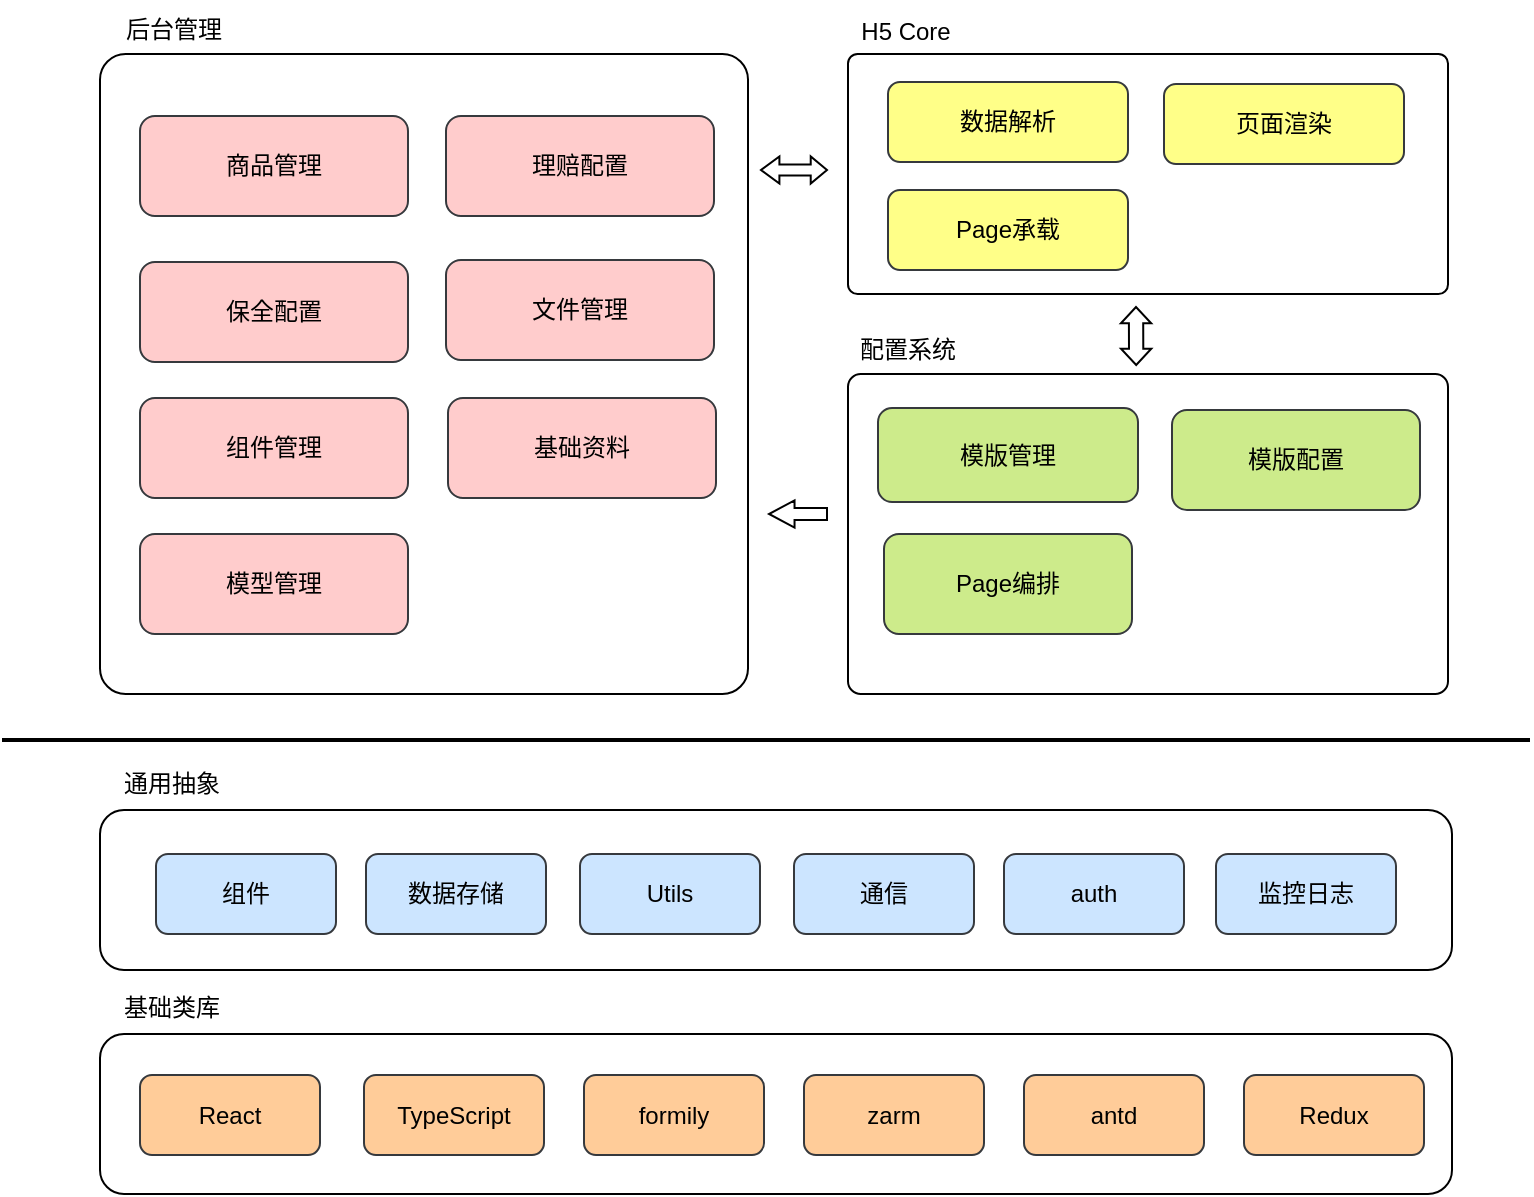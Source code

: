 <mxfile version="22.1.18" type="github">
  <diagram name="第 1 页" id="2Fe4VwH8d8XT4GJ6tFrV">
    <mxGraphModel dx="1242" dy="707" grid="1" gridSize="10" guides="1" tooltips="1" connect="1" arrows="1" fold="1" page="1" pageScale="1" pageWidth="827" pageHeight="1700" math="0" shadow="0">
      <root>
        <mxCell id="0" />
        <mxCell id="1" parent="0" />
        <mxCell id="oECJ8RghUKUZkp7YTJGn-21" value="" style="rounded=1;whiteSpace=wrap;html=1;" vertex="1" parent="1">
          <mxGeometry x="81" y="465" width="676" height="80" as="geometry" />
        </mxCell>
        <mxCell id="oECJ8RghUKUZkp7YTJGn-17" value="" style="rounded=1;whiteSpace=wrap;html=1;" vertex="1" parent="1">
          <mxGeometry x="81" y="577" width="676" height="80" as="geometry" />
        </mxCell>
        <mxCell id="oECJ8RghUKUZkp7YTJGn-1" value="React" style="rounded=1;whiteSpace=wrap;html=1;fillColor=#ffcc99;strokeColor=#36393d;" vertex="1" parent="1">
          <mxGeometry x="101" y="597.5" width="90" height="40" as="geometry" />
        </mxCell>
        <mxCell id="oECJ8RghUKUZkp7YTJGn-2" value="TypeScript" style="rounded=1;whiteSpace=wrap;html=1;fillColor=#ffcc99;strokeColor=#36393d;" vertex="1" parent="1">
          <mxGeometry x="213" y="597.5" width="90" height="40" as="geometry" />
        </mxCell>
        <mxCell id="oECJ8RghUKUZkp7YTJGn-3" value="formily" style="rounded=1;whiteSpace=wrap;html=1;fillColor=#ffcc99;strokeColor=#36393d;" vertex="1" parent="1">
          <mxGeometry x="323" y="597.5" width="90" height="40" as="geometry" />
        </mxCell>
        <mxCell id="oECJ8RghUKUZkp7YTJGn-4" value="zarm" style="rounded=1;whiteSpace=wrap;html=1;fillColor=#ffcc99;strokeColor=#36393d;" vertex="1" parent="1">
          <mxGeometry x="433" y="597.5" width="90" height="40" as="geometry" />
        </mxCell>
        <mxCell id="oECJ8RghUKUZkp7YTJGn-5" value="antd" style="rounded=1;whiteSpace=wrap;html=1;fillColor=#ffcc99;strokeColor=#36393d;" vertex="1" parent="1">
          <mxGeometry x="543" y="597.5" width="90" height="40" as="geometry" />
        </mxCell>
        <mxCell id="oECJ8RghUKUZkp7YTJGn-6" value="Redux" style="rounded=1;whiteSpace=wrap;html=1;fillColor=#ffcc99;strokeColor=#36393d;" vertex="1" parent="1">
          <mxGeometry x="653" y="597.5" width="90" height="40" as="geometry" />
        </mxCell>
        <mxCell id="oECJ8RghUKUZkp7YTJGn-9" value="组件" style="rounded=1;whiteSpace=wrap;html=1;fillColor=#cce5ff;strokeColor=#36393d;" vertex="1" parent="1">
          <mxGeometry x="109" y="487" width="90" height="40" as="geometry" />
        </mxCell>
        <mxCell id="oECJ8RghUKUZkp7YTJGn-12" value="数据存储" style="rounded=1;whiteSpace=wrap;html=1;fillColor=#cce5ff;strokeColor=#36393d;" vertex="1" parent="1">
          <mxGeometry x="214" y="487" width="90" height="40" as="geometry" />
        </mxCell>
        <mxCell id="oECJ8RghUKUZkp7YTJGn-13" value="Utils" style="rounded=1;whiteSpace=wrap;html=1;fillColor=#cce5ff;strokeColor=#36393d;" vertex="1" parent="1">
          <mxGeometry x="321" y="487" width="90" height="40" as="geometry" />
        </mxCell>
        <mxCell id="oECJ8RghUKUZkp7YTJGn-14" value="通信" style="rounded=1;whiteSpace=wrap;html=1;fillColor=#cce5ff;strokeColor=#36393d;" vertex="1" parent="1">
          <mxGeometry x="428" y="487" width="90" height="40" as="geometry" />
        </mxCell>
        <mxCell id="oECJ8RghUKUZkp7YTJGn-18" value="基础类库" style="text;html=1;strokeColor=none;fillColor=none;align=center;verticalAlign=middle;whiteSpace=wrap;rounded=0;" vertex="1" parent="1">
          <mxGeometry x="87" y="549" width="60" height="30" as="geometry" />
        </mxCell>
        <mxCell id="oECJ8RghUKUZkp7YTJGn-19" value="auth" style="rounded=1;whiteSpace=wrap;html=1;fillColor=#cce5ff;strokeColor=#36393d;" vertex="1" parent="1">
          <mxGeometry x="533" y="487" width="90" height="40" as="geometry" />
        </mxCell>
        <mxCell id="oECJ8RghUKUZkp7YTJGn-20" value="监控日志" style="rounded=1;whiteSpace=wrap;html=1;fillColor=#cce5ff;strokeColor=#36393d;" vertex="1" parent="1">
          <mxGeometry x="639" y="487" width="90" height="40" as="geometry" />
        </mxCell>
        <mxCell id="oECJ8RghUKUZkp7YTJGn-22" value="通用抽象" style="text;html=1;strokeColor=none;fillColor=none;align=center;verticalAlign=middle;whiteSpace=wrap;rounded=0;" vertex="1" parent="1">
          <mxGeometry x="87" y="437" width="60" height="30" as="geometry" />
        </mxCell>
        <mxCell id="oECJ8RghUKUZkp7YTJGn-23" value="" style="line;strokeWidth=2;html=1;" vertex="1" parent="1">
          <mxGeometry x="32" y="425" width="764" height="10" as="geometry" />
        </mxCell>
        <mxCell id="oECJ8RghUKUZkp7YTJGn-25" value="" style="rounded=1;whiteSpace=wrap;html=1;arcSize=4;" vertex="1" parent="1">
          <mxGeometry x="81" y="87" width="324" height="320" as="geometry" />
        </mxCell>
        <mxCell id="oECJ8RghUKUZkp7YTJGn-26" value="" style="rounded=1;whiteSpace=wrap;html=1;arcSize=4;" vertex="1" parent="1">
          <mxGeometry x="455" y="87" width="300" height="120" as="geometry" />
        </mxCell>
        <mxCell id="oECJ8RghUKUZkp7YTJGn-27" value="" style="rounded=1;whiteSpace=wrap;html=1;arcSize=4;" vertex="1" parent="1">
          <mxGeometry x="455" y="247" width="300" height="160" as="geometry" />
        </mxCell>
        <mxCell id="oECJ8RghUKUZkp7YTJGn-28" value="后台管理" style="text;html=1;strokeColor=none;fillColor=none;align=center;verticalAlign=middle;whiteSpace=wrap;rounded=0;" vertex="1" parent="1">
          <mxGeometry x="88" y="60" width="60" height="30" as="geometry" />
        </mxCell>
        <mxCell id="oECJ8RghUKUZkp7YTJGn-29" value="H5 Core" style="text;html=1;strokeColor=none;fillColor=none;align=center;verticalAlign=middle;whiteSpace=wrap;rounded=0;" vertex="1" parent="1">
          <mxGeometry x="453" y="61" width="62" height="30" as="geometry" />
        </mxCell>
        <mxCell id="oECJ8RghUKUZkp7YTJGn-30" value="配置系统" style="text;html=1;strokeColor=none;fillColor=none;align=center;verticalAlign=middle;whiteSpace=wrap;rounded=0;" vertex="1" parent="1">
          <mxGeometry x="454" y="220" width="62" height="30" as="geometry" />
        </mxCell>
        <mxCell id="oECJ8RghUKUZkp7YTJGn-31" value="" style="shape=flexArrow;endArrow=classic;startArrow=classic;html=1;rounded=0;width=5.622;startSize=2.735;startWidth=6.995;endWidth=6.995;endSize=2.38;" edge="1" parent="1">
          <mxGeometry width="100" height="100" relative="1" as="geometry">
            <mxPoint x="411" y="145" as="sourcePoint" />
            <mxPoint x="445" y="145" as="targetPoint" />
          </mxGeometry>
        </mxCell>
        <mxCell id="oECJ8RghUKUZkp7YTJGn-35" value="" style="shape=flexArrow;endArrow=classic;startArrow=classic;html=1;rounded=0;width=7.152;startSize=2.38;startWidth=6.995;endWidth=6.995;endSize=2.38;entryX=0.367;entryY=0;entryDx=0;entryDy=0;entryPerimeter=0;" edge="1" parent="1">
          <mxGeometry width="100" height="100" relative="1" as="geometry">
            <mxPoint x="599" y="213" as="sourcePoint" />
            <mxPoint x="599.1" y="243" as="targetPoint" />
          </mxGeometry>
        </mxCell>
        <mxCell id="oECJ8RghUKUZkp7YTJGn-36" value="" style="shape=flexArrow;endArrow=classic;html=1;rounded=0;endWidth=6.75;endSize=3.923;width=5.934;" edge="1" parent="1">
          <mxGeometry width="50" height="50" relative="1" as="geometry">
            <mxPoint x="445" y="317" as="sourcePoint" />
            <mxPoint x="415" y="317" as="targetPoint" />
          </mxGeometry>
        </mxCell>
        <mxCell id="oECJ8RghUKUZkp7YTJGn-38" value="模版配置" style="rounded=1;whiteSpace=wrap;html=1;fillColor=#cdeb8b;strokeColor=#36393d;" vertex="1" parent="1">
          <mxGeometry x="617" y="265" width="124" height="50" as="geometry" />
        </mxCell>
        <mxCell id="oECJ8RghUKUZkp7YTJGn-41" value="商品管理" style="rounded=1;whiteSpace=wrap;html=1;fillColor=#ffcccc;strokeColor=#36393d;" vertex="1" parent="1">
          <mxGeometry x="101" y="118" width="134" height="50" as="geometry" />
        </mxCell>
        <mxCell id="oECJ8RghUKUZkp7YTJGn-42" value="理赔配置" style="rounded=1;whiteSpace=wrap;html=1;fillColor=#ffcccc;strokeColor=#36393d;" vertex="1" parent="1">
          <mxGeometry x="254" y="118" width="134" height="50" as="geometry" />
        </mxCell>
        <mxCell id="oECJ8RghUKUZkp7YTJGn-43" value="保全配置" style="rounded=1;whiteSpace=wrap;html=1;fillColor=#ffcccc;strokeColor=#36393d;" vertex="1" parent="1">
          <mxGeometry x="101" y="191" width="134" height="50" as="geometry" />
        </mxCell>
        <mxCell id="oECJ8RghUKUZkp7YTJGn-44" value="数据解析" style="rounded=1;whiteSpace=wrap;html=1;fillColor=#ffff88;strokeColor=#36393d;" vertex="1" parent="1">
          <mxGeometry x="475" y="101" width="120" height="40" as="geometry" />
        </mxCell>
        <mxCell id="oECJ8RghUKUZkp7YTJGn-45" value="页面渲染" style="rounded=1;whiteSpace=wrap;html=1;fillColor=#ffff88;strokeColor=#36393d;" vertex="1" parent="1">
          <mxGeometry x="613" y="102" width="120" height="40" as="geometry" />
        </mxCell>
        <mxCell id="oECJ8RghUKUZkp7YTJGn-46" value="Page承载" style="rounded=1;whiteSpace=wrap;html=1;fillColor=#ffff88;strokeColor=#36393d;" vertex="1" parent="1">
          <mxGeometry x="475" y="155" width="120" height="40" as="geometry" />
        </mxCell>
        <mxCell id="oECJ8RghUKUZkp7YTJGn-47" value="模版管理" style="rounded=1;whiteSpace=wrap;html=1;fillColor=#cdeb8b;strokeColor=#36393d;" vertex="1" parent="1">
          <mxGeometry x="470" y="264" width="130" height="47" as="geometry" />
        </mxCell>
        <mxCell id="oECJ8RghUKUZkp7YTJGn-48" value="Page编排" style="rounded=1;whiteSpace=wrap;html=1;fillColor=#cdeb8b;strokeColor=#36393d;" vertex="1" parent="1">
          <mxGeometry x="473" y="327" width="124" height="50" as="geometry" />
        </mxCell>
        <mxCell id="oECJ8RghUKUZkp7YTJGn-49" value="文件管理" style="rounded=1;whiteSpace=wrap;html=1;fillColor=#ffcccc;strokeColor=#36393d;" vertex="1" parent="1">
          <mxGeometry x="254" y="190" width="134" height="50" as="geometry" />
        </mxCell>
        <mxCell id="oECJ8RghUKUZkp7YTJGn-50" value="组件管理" style="rounded=1;whiteSpace=wrap;html=1;fillColor=#ffcccc;strokeColor=#36393d;" vertex="1" parent="1">
          <mxGeometry x="101" y="259" width="134" height="50" as="geometry" />
        </mxCell>
        <mxCell id="oECJ8RghUKUZkp7YTJGn-51" value="基础资料" style="rounded=1;whiteSpace=wrap;html=1;fillColor=#ffcccc;strokeColor=#36393d;" vertex="1" parent="1">
          <mxGeometry x="255" y="259" width="134" height="50" as="geometry" />
        </mxCell>
        <mxCell id="oECJ8RghUKUZkp7YTJGn-53" value="模型管理" style="rounded=1;whiteSpace=wrap;html=1;fillColor=#ffcccc;strokeColor=#36393d;" vertex="1" parent="1">
          <mxGeometry x="101" y="327" width="134" height="50" as="geometry" />
        </mxCell>
      </root>
    </mxGraphModel>
  </diagram>
</mxfile>
